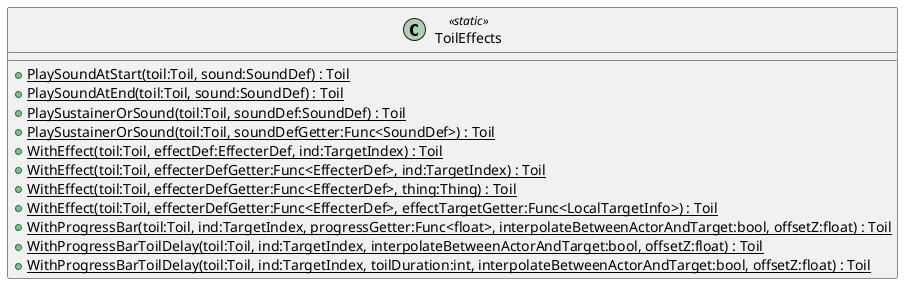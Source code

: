 @startuml
class ToilEffects <<static>> {
    + {static} PlaySoundAtStart(toil:Toil, sound:SoundDef) : Toil
    + {static} PlaySoundAtEnd(toil:Toil, sound:SoundDef) : Toil
    + {static} PlaySustainerOrSound(toil:Toil, soundDef:SoundDef) : Toil
    + {static} PlaySustainerOrSound(toil:Toil, soundDefGetter:Func<SoundDef>) : Toil
    + {static} WithEffect(toil:Toil, effectDef:EffecterDef, ind:TargetIndex) : Toil
    + {static} WithEffect(toil:Toil, effecterDefGetter:Func<EffecterDef>, ind:TargetIndex) : Toil
    + {static} WithEffect(toil:Toil, effecterDefGetter:Func<EffecterDef>, thing:Thing) : Toil
    + {static} WithEffect(toil:Toil, effecterDefGetter:Func<EffecterDef>, effectTargetGetter:Func<LocalTargetInfo>) : Toil
    + {static} WithProgressBar(toil:Toil, ind:TargetIndex, progressGetter:Func<float>, interpolateBetweenActorAndTarget:bool, offsetZ:float) : Toil
    + {static} WithProgressBarToilDelay(toil:Toil, ind:TargetIndex, interpolateBetweenActorAndTarget:bool, offsetZ:float) : Toil
    + {static} WithProgressBarToilDelay(toil:Toil, ind:TargetIndex, toilDuration:int, interpolateBetweenActorAndTarget:bool, offsetZ:float) : Toil
}
@enduml
